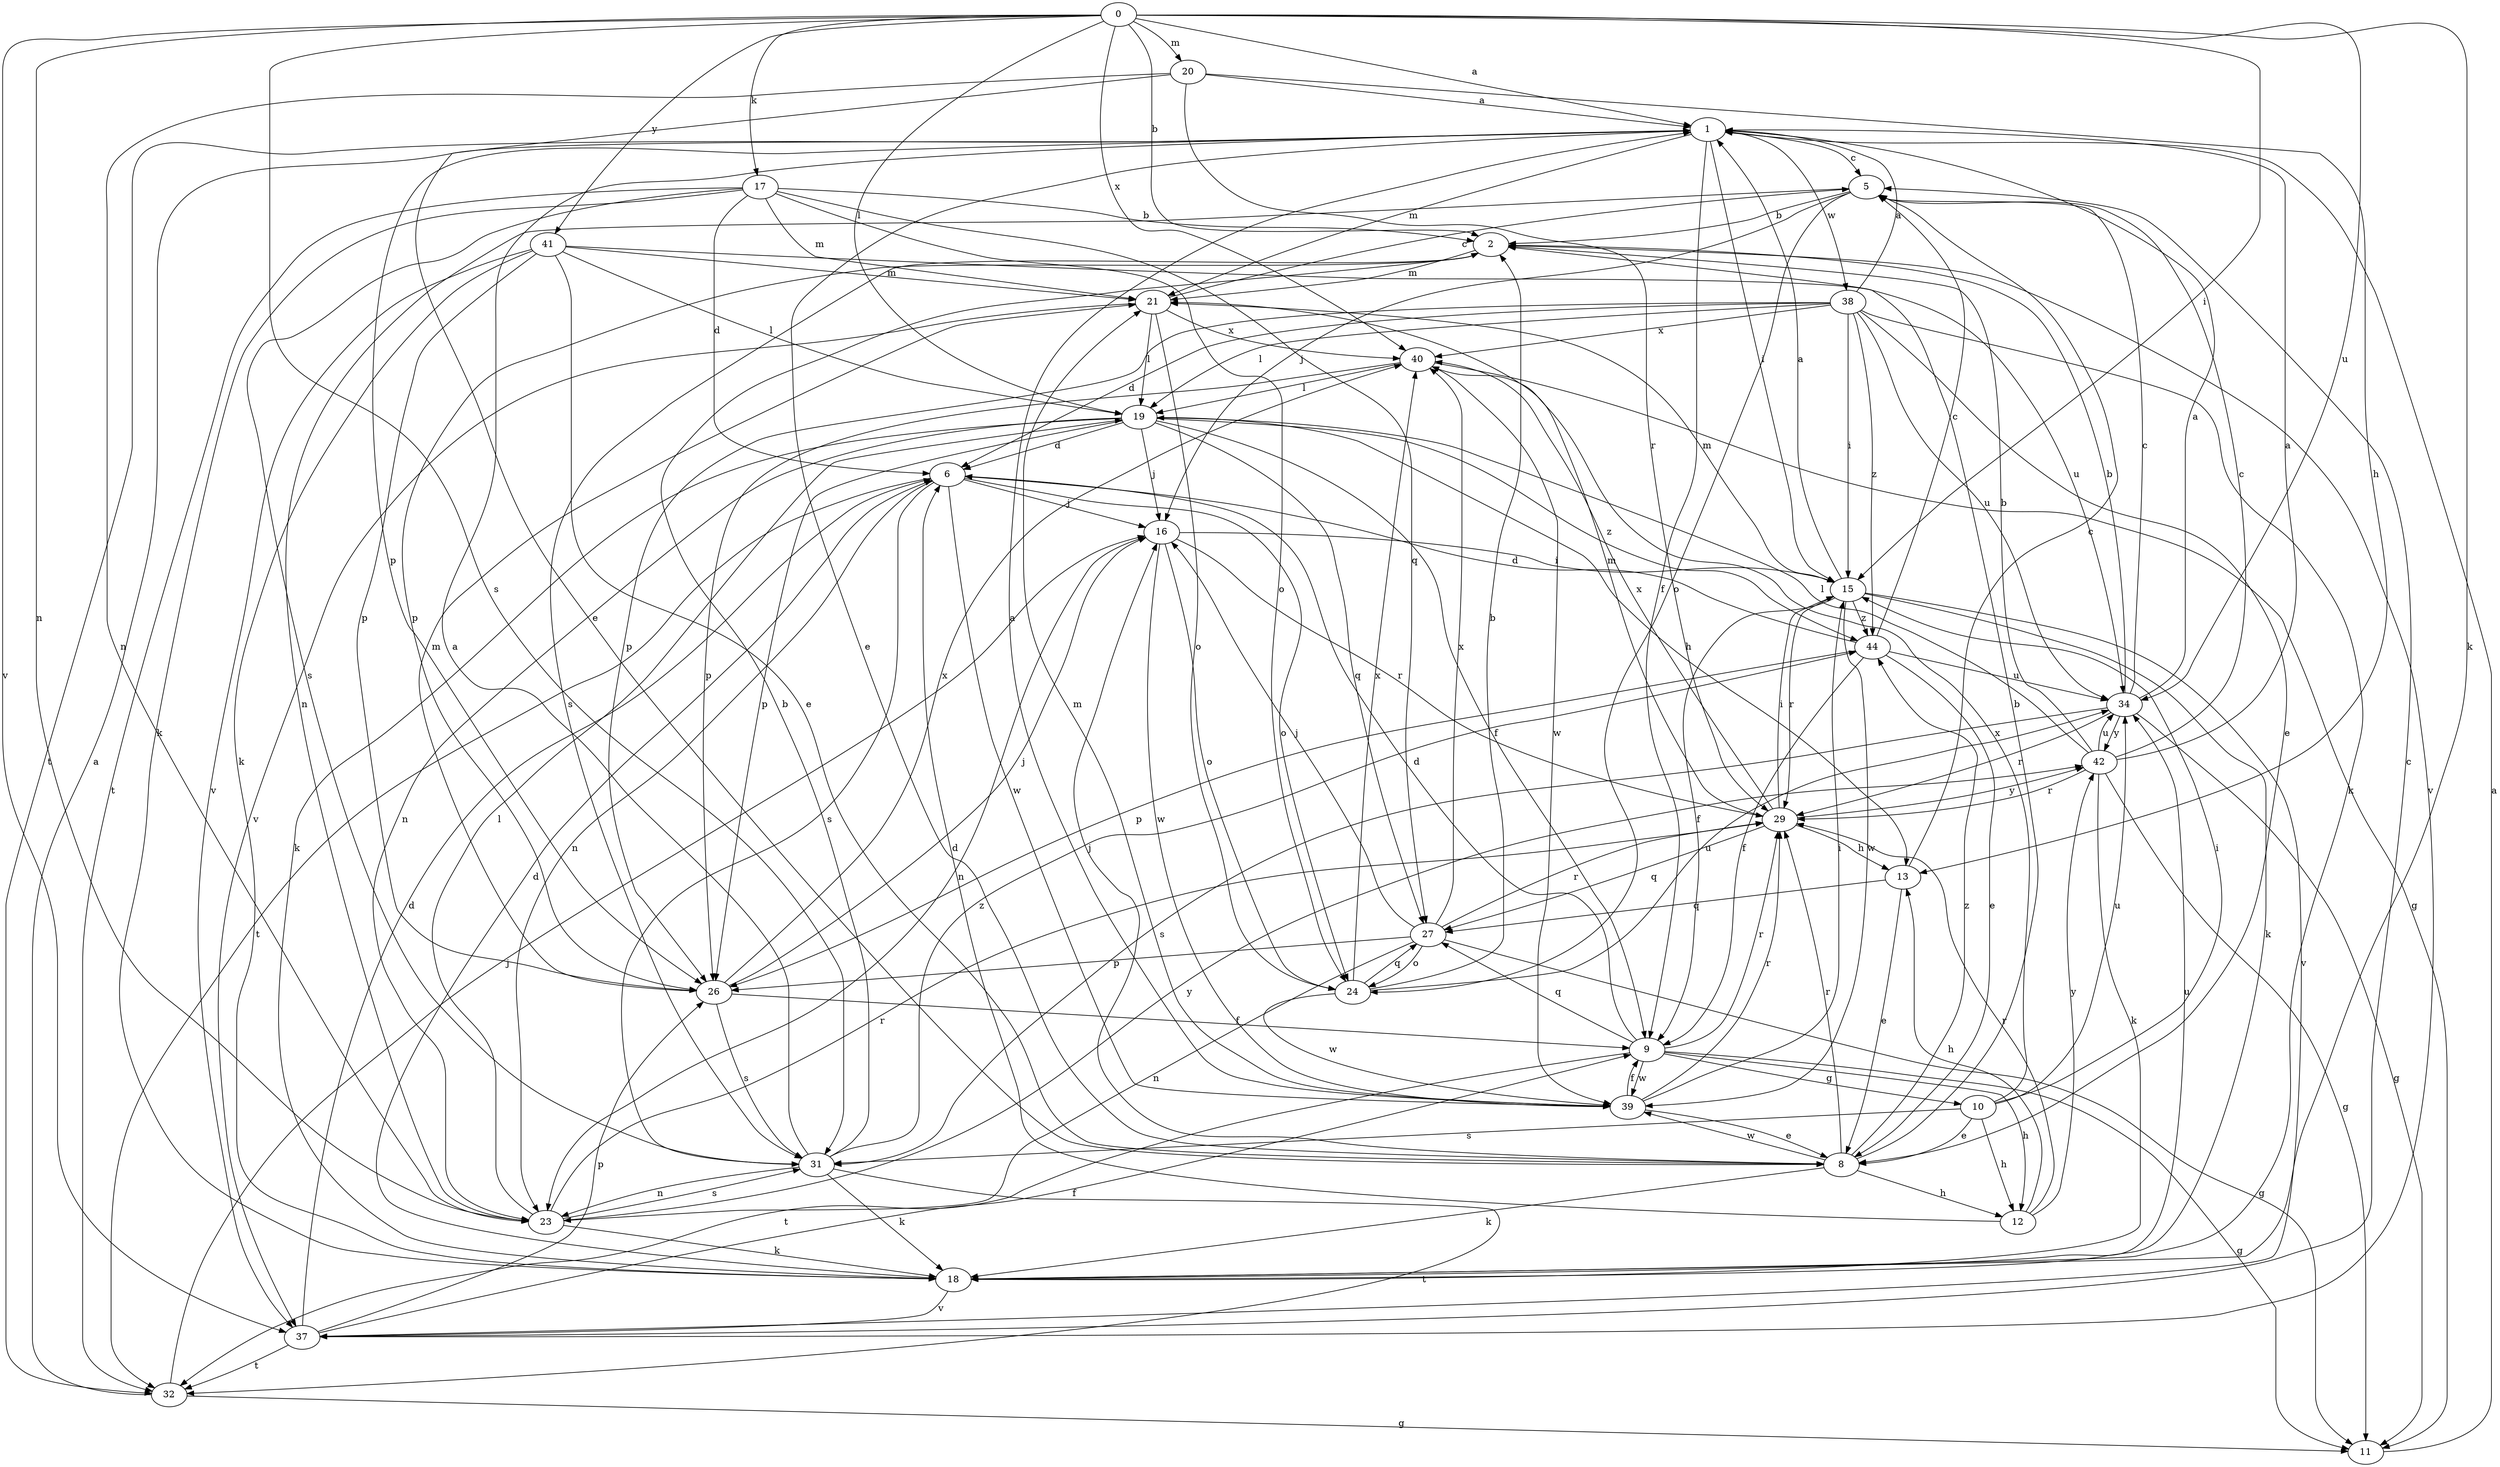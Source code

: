 strict digraph  {
0;
1;
2;
5;
6;
8;
9;
10;
11;
12;
13;
15;
16;
17;
18;
19;
20;
21;
23;
24;
26;
27;
29;
31;
32;
34;
37;
38;
39;
40;
41;
42;
44;
0 -> 1  [label=a];
0 -> 2  [label=b];
0 -> 15  [label=i];
0 -> 17  [label=k];
0 -> 18  [label=k];
0 -> 19  [label=l];
0 -> 20  [label=m];
0 -> 23  [label=n];
0 -> 31  [label=s];
0 -> 34  [label=u];
0 -> 37  [label=v];
0 -> 40  [label=x];
0 -> 41  [label=y];
1 -> 5  [label=c];
1 -> 8  [label=e];
1 -> 9  [label=f];
1 -> 15  [label=i];
1 -> 21  [label=m];
1 -> 26  [label=p];
1 -> 32  [label=t];
1 -> 38  [label=w];
2 -> 21  [label=m];
2 -> 26  [label=p];
2 -> 31  [label=s];
2 -> 37  [label=v];
5 -> 2  [label=b];
5 -> 16  [label=j];
5 -> 23  [label=n];
5 -> 24  [label=o];
6 -> 16  [label=j];
6 -> 23  [label=n];
6 -> 24  [label=o];
6 -> 31  [label=s];
6 -> 32  [label=t];
6 -> 39  [label=w];
8 -> 2  [label=b];
8 -> 12  [label=h];
8 -> 16  [label=j];
8 -> 18  [label=k];
8 -> 29  [label=r];
8 -> 39  [label=w];
8 -> 44  [label=z];
9 -> 6  [label=d];
9 -> 10  [label=g];
9 -> 11  [label=g];
9 -> 12  [label=h];
9 -> 27  [label=q];
9 -> 29  [label=r];
9 -> 32  [label=t];
9 -> 39  [label=w];
10 -> 8  [label=e];
10 -> 12  [label=h];
10 -> 15  [label=i];
10 -> 31  [label=s];
10 -> 34  [label=u];
10 -> 40  [label=x];
11 -> 1  [label=a];
12 -> 6  [label=d];
12 -> 13  [label=h];
12 -> 29  [label=r];
12 -> 42  [label=y];
13 -> 5  [label=c];
13 -> 8  [label=e];
13 -> 27  [label=q];
15 -> 1  [label=a];
15 -> 9  [label=f];
15 -> 18  [label=k];
15 -> 21  [label=m];
15 -> 29  [label=r];
15 -> 37  [label=v];
15 -> 39  [label=w];
15 -> 44  [label=z];
16 -> 15  [label=i];
16 -> 23  [label=n];
16 -> 24  [label=o];
16 -> 29  [label=r];
16 -> 39  [label=w];
17 -> 2  [label=b];
17 -> 6  [label=d];
17 -> 18  [label=k];
17 -> 21  [label=m];
17 -> 24  [label=o];
17 -> 27  [label=q];
17 -> 31  [label=s];
17 -> 32  [label=t];
18 -> 6  [label=d];
18 -> 34  [label=u];
18 -> 37  [label=v];
19 -> 6  [label=d];
19 -> 9  [label=f];
19 -> 13  [label=h];
19 -> 16  [label=j];
19 -> 18  [label=k];
19 -> 23  [label=n];
19 -> 26  [label=p];
19 -> 27  [label=q];
19 -> 44  [label=z];
20 -> 1  [label=a];
20 -> 8  [label=e];
20 -> 13  [label=h];
20 -> 23  [label=n];
20 -> 29  [label=r];
21 -> 5  [label=c];
21 -> 19  [label=l];
21 -> 24  [label=o];
21 -> 37  [label=v];
21 -> 40  [label=x];
23 -> 18  [label=k];
23 -> 19  [label=l];
23 -> 29  [label=r];
23 -> 31  [label=s];
23 -> 42  [label=y];
24 -> 2  [label=b];
24 -> 27  [label=q];
24 -> 34  [label=u];
24 -> 39  [label=w];
24 -> 40  [label=x];
26 -> 9  [label=f];
26 -> 16  [label=j];
26 -> 21  [label=m];
26 -> 31  [label=s];
26 -> 40  [label=x];
27 -> 11  [label=g];
27 -> 16  [label=j];
27 -> 23  [label=n];
27 -> 24  [label=o];
27 -> 26  [label=p];
27 -> 29  [label=r];
27 -> 40  [label=x];
29 -> 13  [label=h];
29 -> 15  [label=i];
29 -> 21  [label=m];
29 -> 27  [label=q];
29 -> 40  [label=x];
29 -> 42  [label=y];
31 -> 1  [label=a];
31 -> 2  [label=b];
31 -> 18  [label=k];
31 -> 23  [label=n];
31 -> 32  [label=t];
31 -> 44  [label=z];
32 -> 1  [label=a];
32 -> 11  [label=g];
32 -> 16  [label=j];
34 -> 1  [label=a];
34 -> 2  [label=b];
34 -> 5  [label=c];
34 -> 11  [label=g];
34 -> 29  [label=r];
34 -> 31  [label=s];
34 -> 42  [label=y];
37 -> 5  [label=c];
37 -> 6  [label=d];
37 -> 9  [label=f];
37 -> 26  [label=p];
37 -> 32  [label=t];
38 -> 1  [label=a];
38 -> 6  [label=d];
38 -> 8  [label=e];
38 -> 15  [label=i];
38 -> 18  [label=k];
38 -> 19  [label=l];
38 -> 26  [label=p];
38 -> 34  [label=u];
38 -> 40  [label=x];
38 -> 44  [label=z];
39 -> 1  [label=a];
39 -> 8  [label=e];
39 -> 9  [label=f];
39 -> 15  [label=i];
39 -> 21  [label=m];
39 -> 29  [label=r];
40 -> 11  [label=g];
40 -> 19  [label=l];
40 -> 26  [label=p];
40 -> 39  [label=w];
41 -> 8  [label=e];
41 -> 18  [label=k];
41 -> 19  [label=l];
41 -> 21  [label=m];
41 -> 26  [label=p];
41 -> 34  [label=u];
41 -> 37  [label=v];
42 -> 1  [label=a];
42 -> 2  [label=b];
42 -> 5  [label=c];
42 -> 11  [label=g];
42 -> 18  [label=k];
42 -> 19  [label=l];
42 -> 29  [label=r];
42 -> 34  [label=u];
44 -> 5  [label=c];
44 -> 6  [label=d];
44 -> 8  [label=e];
44 -> 9  [label=f];
44 -> 26  [label=p];
44 -> 34  [label=u];
}
